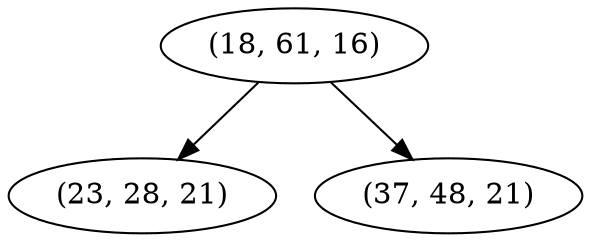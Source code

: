 digraph tree {
    "(18, 61, 16)";
    "(23, 28, 21)";
    "(37, 48, 21)";
    "(18, 61, 16)" -> "(23, 28, 21)";
    "(18, 61, 16)" -> "(37, 48, 21)";
}

